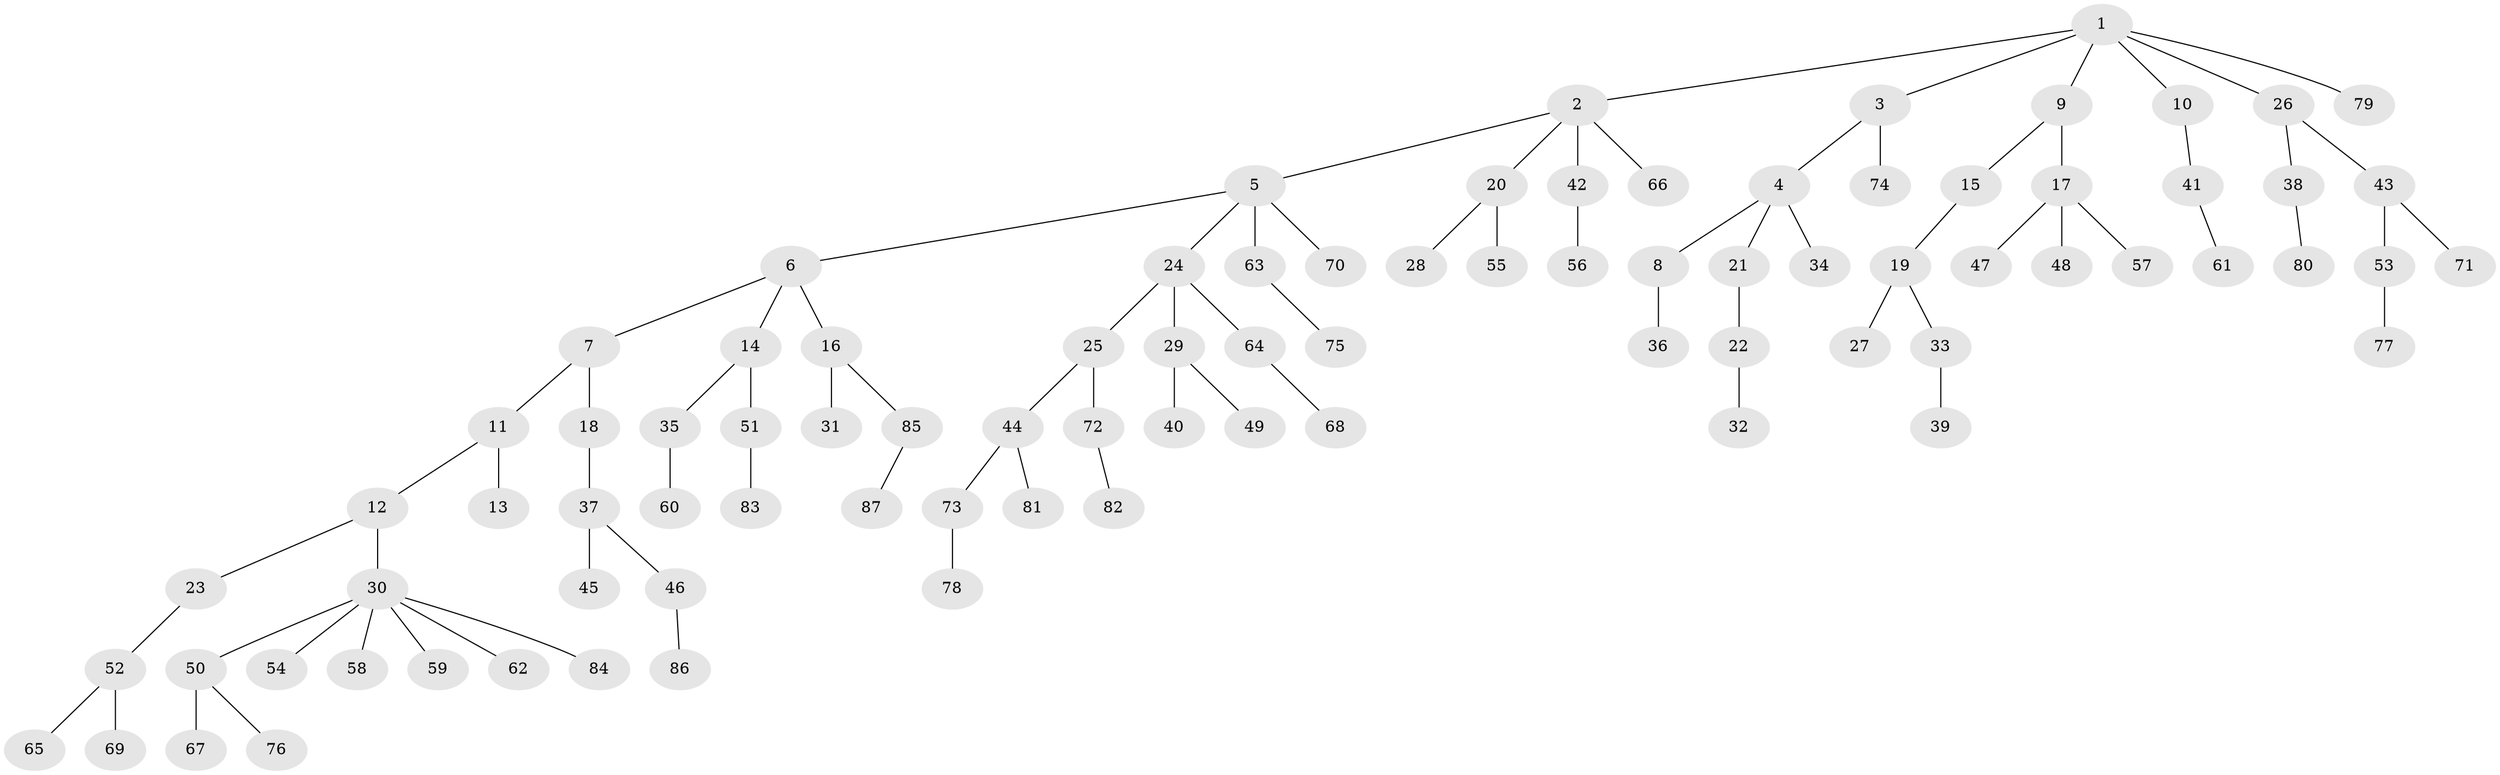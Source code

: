 // Generated by graph-tools (version 1.1) at 2025/52/03/09/25 04:52:54]
// undirected, 87 vertices, 86 edges
graph export_dot {
graph [start="1"]
  node [color=gray90,style=filled];
  1;
  2;
  3;
  4;
  5;
  6;
  7;
  8;
  9;
  10;
  11;
  12;
  13;
  14;
  15;
  16;
  17;
  18;
  19;
  20;
  21;
  22;
  23;
  24;
  25;
  26;
  27;
  28;
  29;
  30;
  31;
  32;
  33;
  34;
  35;
  36;
  37;
  38;
  39;
  40;
  41;
  42;
  43;
  44;
  45;
  46;
  47;
  48;
  49;
  50;
  51;
  52;
  53;
  54;
  55;
  56;
  57;
  58;
  59;
  60;
  61;
  62;
  63;
  64;
  65;
  66;
  67;
  68;
  69;
  70;
  71;
  72;
  73;
  74;
  75;
  76;
  77;
  78;
  79;
  80;
  81;
  82;
  83;
  84;
  85;
  86;
  87;
  1 -- 2;
  1 -- 3;
  1 -- 9;
  1 -- 10;
  1 -- 26;
  1 -- 79;
  2 -- 5;
  2 -- 20;
  2 -- 42;
  2 -- 66;
  3 -- 4;
  3 -- 74;
  4 -- 8;
  4 -- 21;
  4 -- 34;
  5 -- 6;
  5 -- 24;
  5 -- 63;
  5 -- 70;
  6 -- 7;
  6 -- 14;
  6 -- 16;
  7 -- 11;
  7 -- 18;
  8 -- 36;
  9 -- 15;
  9 -- 17;
  10 -- 41;
  11 -- 12;
  11 -- 13;
  12 -- 23;
  12 -- 30;
  14 -- 35;
  14 -- 51;
  15 -- 19;
  16 -- 31;
  16 -- 85;
  17 -- 47;
  17 -- 48;
  17 -- 57;
  18 -- 37;
  19 -- 27;
  19 -- 33;
  20 -- 28;
  20 -- 55;
  21 -- 22;
  22 -- 32;
  23 -- 52;
  24 -- 25;
  24 -- 29;
  24 -- 64;
  25 -- 44;
  25 -- 72;
  26 -- 38;
  26 -- 43;
  29 -- 40;
  29 -- 49;
  30 -- 50;
  30 -- 54;
  30 -- 58;
  30 -- 59;
  30 -- 62;
  30 -- 84;
  33 -- 39;
  35 -- 60;
  37 -- 45;
  37 -- 46;
  38 -- 80;
  41 -- 61;
  42 -- 56;
  43 -- 53;
  43 -- 71;
  44 -- 73;
  44 -- 81;
  46 -- 86;
  50 -- 67;
  50 -- 76;
  51 -- 83;
  52 -- 65;
  52 -- 69;
  53 -- 77;
  63 -- 75;
  64 -- 68;
  72 -- 82;
  73 -- 78;
  85 -- 87;
}
